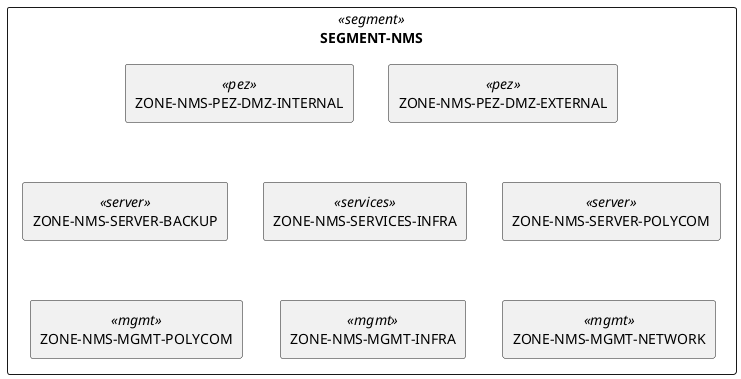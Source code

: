 @startuml

skinparam monochrome true
skinparam componentStyle uml2
show stereotype

rectangle SEGMENT__S_NMS as "SEGMENT-NMS" <<segment>> {
	rectangle ZONE__S_NMS__S_PEZ__S_DMZ__S_EXTERNAL as "ZONE-NMS-PEZ-DMZ-EXTERNAL" <<pez>> {
		
	}
	rectangle ZONE__S_NMS__S_PEZ__S_DMZ__S_INTERNAL as "ZONE-NMS-PEZ-DMZ-INTERNAL" <<pez>> {
		
	}
	rectangle ZONE__S_NMS__S_SERVICES__S_INFRA as "ZONE-NMS-SERVICES-INFRA" <<services>> {
		
	}
	rectangle ZONE__S_NMS__S_SERVER__S_POLYCOM as "ZONE-NMS-SERVER-POLYCOM" <<server>> {
		
	}
	rectangle ZONE__S_NMS__S_SERVER__S_BACKUP as "ZONE-NMS-SERVER-BACKUP" <<server>> {
		
	}
	rectangle ZONE__S_NMS__S_MGMT__S_INFRA as "ZONE-NMS-MGMT-INFRA" <<mgmt>> {
		
	}
	rectangle ZONE__S_NMS__S_MGMT__S_NETWORK as "ZONE-NMS-MGMT-NETWORK" <<mgmt>> {
		
	}
	rectangle ZONE__S_NMS__S_MGMT__S_POLYCOM as "ZONE-NMS-MGMT-POLYCOM" <<mgmt>> {
		
	}
}

ZONE__S_NMS__S_PEZ__S_DMZ__S_EXTERNAL -[hidden]down- ZONE__S_NMS__S_SERVER__S_POLYCOM
ZONE__S_NMS__S_PEZ__S_DMZ__S_EXTERNAL -[hidden]down- ZONE__S_NMS__S_SERVER__S_BACKUP
ZONE__S_NMS__S_PEZ__S_DMZ__S_INTERNAL -[hidden]down- ZONE__S_NMS__S_SERVER__S_POLYCOM
ZONE__S_NMS__S_PEZ__S_DMZ__S_INTERNAL -[hidden]down- ZONE__S_NMS__S_SERVER__S_BACKUP
ZONE__S_NMS__S_PEZ__S_DMZ__S_EXTERNAL -[hidden]down- ZONE__S_NMS__S_SERVICES__S_INFRA
ZONE__S_NMS__S_PEZ__S_DMZ__S_INTERNAL -[hidden]down- ZONE__S_NMS__S_SERVICES__S_INFRA
ZONE__S_NMS__S_SERVER__S_POLYCOM -[hidden]down- ZONE__S_NMS__S_MGMT__S_INFRA
ZONE__S_NMS__S_SERVER__S_POLYCOM -[hidden]down- ZONE__S_NMS__S_MGMT__S_NETWORK
ZONE__S_NMS__S_SERVER__S_POLYCOM -[hidden]down- ZONE__S_NMS__S_MGMT__S_POLYCOM
ZONE__S_NMS__S_SERVER__S_BACKUP -[hidden]down- ZONE__S_NMS__S_MGMT__S_INFRA
ZONE__S_NMS__S_SERVER__S_BACKUP -[hidden]down- ZONE__S_NMS__S_MGMT__S_NETWORK
ZONE__S_NMS__S_SERVER__S_BACKUP -[hidden]down- ZONE__S_NMS__S_MGMT__S_POLYCOM

' Begin Protected Region [[layouting]]

' End Protected Region   [[layouting]]
@enduml
' Actifsource ID=[dc5bfacd-eaac-11e8-88d3-bfc6b992bdec,5bbc76f1-0e24-11e9-8b4c-f9aec93d8b56,Hash]

